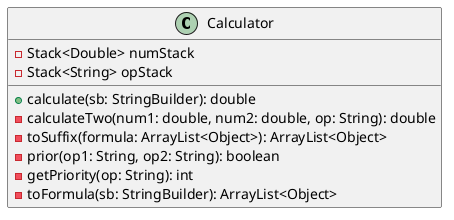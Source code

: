 @startuml

class Calculator {
    - Stack<Double> numStack
    - Stack<String> opStack
    + calculate(sb: StringBuilder): double
    - calculateTwo(num1: double, num2: double, op: String): double
    - toSuffix(formula: ArrayList<Object>): ArrayList<Object>
    - prior(op1: String, op2: String): boolean
    - getPriority(op: String): int
    - toFormula(sb: StringBuilder): ArrayList<Object>
}

@enduml
